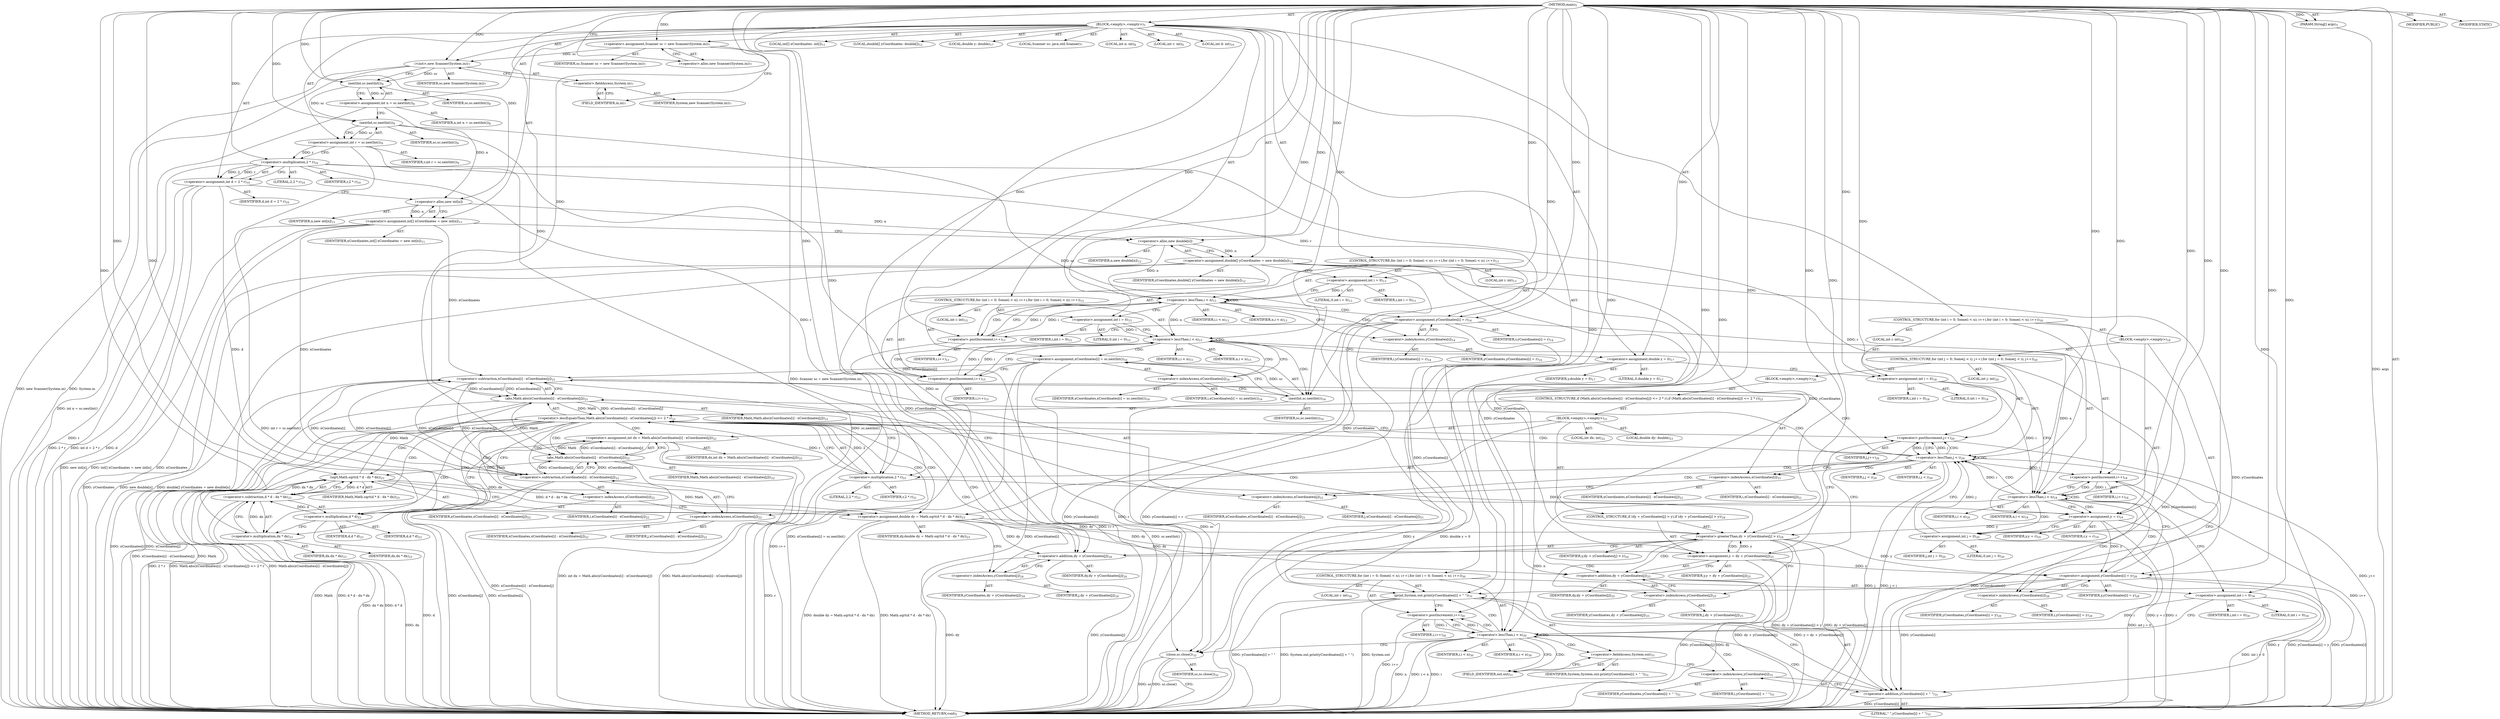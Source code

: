 digraph "main" {  
"19" [label = <(METHOD,main)<SUB>5</SUB>> ]
"20" [label = <(PARAM,String[] args)<SUB>5</SUB>> ]
"21" [label = <(BLOCK,&lt;empty&gt;,&lt;empty&gt;)<SUB>5</SUB>> ]
"4" [label = <(LOCAL,Scanner sc: java.util.Scanner)<SUB>7</SUB>> ]
"22" [label = <(&lt;operator&gt;.assignment,Scanner sc = new Scanner(System.in))<SUB>7</SUB>> ]
"23" [label = <(IDENTIFIER,sc,Scanner sc = new Scanner(System.in))<SUB>7</SUB>> ]
"24" [label = <(&lt;operator&gt;.alloc,new Scanner(System.in))<SUB>7</SUB>> ]
"25" [label = <(&lt;init&gt;,new Scanner(System.in))<SUB>7</SUB>> ]
"3" [label = <(IDENTIFIER,sc,new Scanner(System.in))<SUB>7</SUB>> ]
"26" [label = <(&lt;operator&gt;.fieldAccess,System.in)<SUB>7</SUB>> ]
"27" [label = <(IDENTIFIER,System,new Scanner(System.in))<SUB>7</SUB>> ]
"28" [label = <(FIELD_IDENTIFIER,in,in)<SUB>7</SUB>> ]
"29" [label = <(LOCAL,int n: int)<SUB>8</SUB>> ]
"30" [label = <(&lt;operator&gt;.assignment,int n = sc.nextInt())<SUB>8</SUB>> ]
"31" [label = <(IDENTIFIER,n,int n = sc.nextInt())<SUB>8</SUB>> ]
"32" [label = <(nextInt,sc.nextInt())<SUB>8</SUB>> ]
"33" [label = <(IDENTIFIER,sc,sc.nextInt())<SUB>8</SUB>> ]
"34" [label = <(LOCAL,int r: int)<SUB>9</SUB>> ]
"35" [label = <(&lt;operator&gt;.assignment,int r = sc.nextInt())<SUB>9</SUB>> ]
"36" [label = <(IDENTIFIER,r,int r = sc.nextInt())<SUB>9</SUB>> ]
"37" [label = <(nextInt,sc.nextInt())<SUB>9</SUB>> ]
"38" [label = <(IDENTIFIER,sc,sc.nextInt())<SUB>9</SUB>> ]
"39" [label = <(LOCAL,int d: int)<SUB>10</SUB>> ]
"40" [label = <(&lt;operator&gt;.assignment,int d = 2 * r)<SUB>10</SUB>> ]
"41" [label = <(IDENTIFIER,d,int d = 2 * r)<SUB>10</SUB>> ]
"42" [label = <(&lt;operator&gt;.multiplication,2 * r)<SUB>10</SUB>> ]
"43" [label = <(LITERAL,2,2 * r)<SUB>10</SUB>> ]
"44" [label = <(IDENTIFIER,r,2 * r)<SUB>10</SUB>> ]
"45" [label = <(LOCAL,int[] xCoordinates: int[])<SUB>11</SUB>> ]
"46" [label = <(&lt;operator&gt;.assignment,int[] xCoordinates = new int[n])<SUB>11</SUB>> ]
"47" [label = <(IDENTIFIER,xCoordinates,int[] xCoordinates = new int[n])<SUB>11</SUB>> ]
"48" [label = <(&lt;operator&gt;.alloc,new int[n])> ]
"49" [label = <(IDENTIFIER,n,new int[n])<SUB>11</SUB>> ]
"50" [label = <(LOCAL,double[] yCoordinates: double[])<SUB>12</SUB>> ]
"51" [label = <(&lt;operator&gt;.assignment,double[] yCoordinates = new double[n])<SUB>12</SUB>> ]
"52" [label = <(IDENTIFIER,yCoordinates,double[] yCoordinates = new double[n])<SUB>12</SUB>> ]
"53" [label = <(&lt;operator&gt;.alloc,new double[n])> ]
"54" [label = <(IDENTIFIER,n,new double[n])<SUB>12</SUB>> ]
"55" [label = <(CONTROL_STRUCTURE,for (int i = 0; Some(i &lt; n); i++),for (int i = 0; Some(i &lt; n); i++))<SUB>13</SUB>> ]
"56" [label = <(LOCAL,int i: int)<SUB>13</SUB>> ]
"57" [label = <(&lt;operator&gt;.assignment,int i = 0)<SUB>13</SUB>> ]
"58" [label = <(IDENTIFIER,i,int i = 0)<SUB>13</SUB>> ]
"59" [label = <(LITERAL,0,int i = 0)<SUB>13</SUB>> ]
"60" [label = <(&lt;operator&gt;.lessThan,i &lt; n)<SUB>13</SUB>> ]
"61" [label = <(IDENTIFIER,i,i &lt; n)<SUB>13</SUB>> ]
"62" [label = <(IDENTIFIER,n,i &lt; n)<SUB>13</SUB>> ]
"63" [label = <(&lt;operator&gt;.postIncrement,i++)<SUB>13</SUB>> ]
"64" [label = <(IDENTIFIER,i,i++)<SUB>13</SUB>> ]
"65" [label = <(&lt;operator&gt;.assignment,yCoordinates[i] = r)<SUB>14</SUB>> ]
"66" [label = <(&lt;operator&gt;.indexAccess,yCoordinates[i])<SUB>14</SUB>> ]
"67" [label = <(IDENTIFIER,yCoordinates,yCoordinates[i] = r)<SUB>14</SUB>> ]
"68" [label = <(IDENTIFIER,i,yCoordinates[i] = r)<SUB>14</SUB>> ]
"69" [label = <(IDENTIFIER,r,yCoordinates[i] = r)<SUB>14</SUB>> ]
"70" [label = <(CONTROL_STRUCTURE,for (int i = 0; Some(i &lt; n); i++),for (int i = 0; Some(i &lt; n); i++))<SUB>15</SUB>> ]
"71" [label = <(LOCAL,int i: int)<SUB>15</SUB>> ]
"72" [label = <(&lt;operator&gt;.assignment,int i = 0)<SUB>15</SUB>> ]
"73" [label = <(IDENTIFIER,i,int i = 0)<SUB>15</SUB>> ]
"74" [label = <(LITERAL,0,int i = 0)<SUB>15</SUB>> ]
"75" [label = <(&lt;operator&gt;.lessThan,i &lt; n)<SUB>15</SUB>> ]
"76" [label = <(IDENTIFIER,i,i &lt; n)<SUB>15</SUB>> ]
"77" [label = <(IDENTIFIER,n,i &lt; n)<SUB>15</SUB>> ]
"78" [label = <(&lt;operator&gt;.postIncrement,i++)<SUB>15</SUB>> ]
"79" [label = <(IDENTIFIER,i,i++)<SUB>15</SUB>> ]
"80" [label = <(&lt;operator&gt;.assignment,xCoordinates[i] = sc.nextInt())<SUB>16</SUB>> ]
"81" [label = <(&lt;operator&gt;.indexAccess,xCoordinates[i])<SUB>16</SUB>> ]
"82" [label = <(IDENTIFIER,xCoordinates,xCoordinates[i] = sc.nextInt())<SUB>16</SUB>> ]
"83" [label = <(IDENTIFIER,i,xCoordinates[i] = sc.nextInt())<SUB>16</SUB>> ]
"84" [label = <(nextInt,sc.nextInt())<SUB>16</SUB>> ]
"85" [label = <(IDENTIFIER,sc,sc.nextInt())<SUB>16</SUB>> ]
"86" [label = <(LOCAL,double y: double)<SUB>17</SUB>> ]
"87" [label = <(&lt;operator&gt;.assignment,double y = 0)<SUB>17</SUB>> ]
"88" [label = <(IDENTIFIER,y,double y = 0)<SUB>17</SUB>> ]
"89" [label = <(LITERAL,0,double y = 0)<SUB>17</SUB>> ]
"90" [label = <(CONTROL_STRUCTURE,for (int i = 0; Some(i &lt; n); i++),for (int i = 0; Some(i &lt; n); i++))<SUB>18</SUB>> ]
"91" [label = <(LOCAL,int i: int)<SUB>18</SUB>> ]
"92" [label = <(&lt;operator&gt;.assignment,int i = 0)<SUB>18</SUB>> ]
"93" [label = <(IDENTIFIER,i,int i = 0)<SUB>18</SUB>> ]
"94" [label = <(LITERAL,0,int i = 0)<SUB>18</SUB>> ]
"95" [label = <(&lt;operator&gt;.lessThan,i &lt; n)<SUB>18</SUB>> ]
"96" [label = <(IDENTIFIER,i,i &lt; n)<SUB>18</SUB>> ]
"97" [label = <(IDENTIFIER,n,i &lt; n)<SUB>18</SUB>> ]
"98" [label = <(&lt;operator&gt;.postIncrement,i++)<SUB>18</SUB>> ]
"99" [label = <(IDENTIFIER,i,i++)<SUB>18</SUB>> ]
"100" [label = <(BLOCK,&lt;empty&gt;,&lt;empty&gt;)<SUB>18</SUB>> ]
"101" [label = <(&lt;operator&gt;.assignment,y = r)<SUB>19</SUB>> ]
"102" [label = <(IDENTIFIER,y,y = r)<SUB>19</SUB>> ]
"103" [label = <(IDENTIFIER,r,y = r)<SUB>19</SUB>> ]
"104" [label = <(CONTROL_STRUCTURE,for (int j = 0; Some(j &lt; i); j++),for (int j = 0; Some(j &lt; i); j++))<SUB>20</SUB>> ]
"105" [label = <(LOCAL,int j: int)<SUB>20</SUB>> ]
"106" [label = <(&lt;operator&gt;.assignment,int j = 0)<SUB>20</SUB>> ]
"107" [label = <(IDENTIFIER,j,int j = 0)<SUB>20</SUB>> ]
"108" [label = <(LITERAL,0,int j = 0)<SUB>20</SUB>> ]
"109" [label = <(&lt;operator&gt;.lessThan,j &lt; i)<SUB>20</SUB>> ]
"110" [label = <(IDENTIFIER,j,j &lt; i)<SUB>20</SUB>> ]
"111" [label = <(IDENTIFIER,i,j &lt; i)<SUB>20</SUB>> ]
"112" [label = <(&lt;operator&gt;.postIncrement,j++)<SUB>20</SUB>> ]
"113" [label = <(IDENTIFIER,j,j++)<SUB>20</SUB>> ]
"114" [label = <(BLOCK,&lt;empty&gt;,&lt;empty&gt;)<SUB>20</SUB>> ]
"115" [label = <(CONTROL_STRUCTURE,if (Math.abs(xCoordinates[i] - xCoordinates[j]) &lt;= 2 * r),if (Math.abs(xCoordinates[i] - xCoordinates[j]) &lt;= 2 * r))<SUB>21</SUB>> ]
"116" [label = <(&lt;operator&gt;.lessEqualsThan,Math.abs(xCoordinates[i] - xCoordinates[j]) &lt;= 2 * r)<SUB>21</SUB>> ]
"117" [label = <(abs,Math.abs(xCoordinates[i] - xCoordinates[j]))<SUB>21</SUB>> ]
"118" [label = <(IDENTIFIER,Math,Math.abs(xCoordinates[i] - xCoordinates[j]))<SUB>21</SUB>> ]
"119" [label = <(&lt;operator&gt;.subtraction,xCoordinates[i] - xCoordinates[j])<SUB>21</SUB>> ]
"120" [label = <(&lt;operator&gt;.indexAccess,xCoordinates[i])<SUB>21</SUB>> ]
"121" [label = <(IDENTIFIER,xCoordinates,xCoordinates[i] - xCoordinates[j])<SUB>21</SUB>> ]
"122" [label = <(IDENTIFIER,i,xCoordinates[i] - xCoordinates[j])<SUB>21</SUB>> ]
"123" [label = <(&lt;operator&gt;.indexAccess,xCoordinates[j])<SUB>21</SUB>> ]
"124" [label = <(IDENTIFIER,xCoordinates,xCoordinates[i] - xCoordinates[j])<SUB>21</SUB>> ]
"125" [label = <(IDENTIFIER,j,xCoordinates[i] - xCoordinates[j])<SUB>21</SUB>> ]
"126" [label = <(&lt;operator&gt;.multiplication,2 * r)<SUB>21</SUB>> ]
"127" [label = <(LITERAL,2,2 * r)<SUB>21</SUB>> ]
"128" [label = <(IDENTIFIER,r,2 * r)<SUB>21</SUB>> ]
"129" [label = <(BLOCK,&lt;empty&gt;,&lt;empty&gt;)<SUB>21</SUB>> ]
"130" [label = <(LOCAL,int dx: int)<SUB>22</SUB>> ]
"131" [label = <(&lt;operator&gt;.assignment,int dx = Math.abs(xCoordinates[i] - xCoordinates[j]))<SUB>22</SUB>> ]
"132" [label = <(IDENTIFIER,dx,int dx = Math.abs(xCoordinates[i] - xCoordinates[j]))<SUB>22</SUB>> ]
"133" [label = <(abs,Math.abs(xCoordinates[i] - xCoordinates[j]))<SUB>22</SUB>> ]
"134" [label = <(IDENTIFIER,Math,Math.abs(xCoordinates[i] - xCoordinates[j]))<SUB>22</SUB>> ]
"135" [label = <(&lt;operator&gt;.subtraction,xCoordinates[i] - xCoordinates[j])<SUB>22</SUB>> ]
"136" [label = <(&lt;operator&gt;.indexAccess,xCoordinates[i])<SUB>22</SUB>> ]
"137" [label = <(IDENTIFIER,xCoordinates,xCoordinates[i] - xCoordinates[j])<SUB>22</SUB>> ]
"138" [label = <(IDENTIFIER,i,xCoordinates[i] - xCoordinates[j])<SUB>22</SUB>> ]
"139" [label = <(&lt;operator&gt;.indexAccess,xCoordinates[j])<SUB>22</SUB>> ]
"140" [label = <(IDENTIFIER,xCoordinates,xCoordinates[i] - xCoordinates[j])<SUB>22</SUB>> ]
"141" [label = <(IDENTIFIER,j,xCoordinates[i] - xCoordinates[j])<SUB>22</SUB>> ]
"142" [label = <(LOCAL,double dy: double)<SUB>23</SUB>> ]
"143" [label = <(&lt;operator&gt;.assignment,double dy = Math.sqrt(d * d - dx * dx))<SUB>23</SUB>> ]
"144" [label = <(IDENTIFIER,dy,double dy = Math.sqrt(d * d - dx * dx))<SUB>23</SUB>> ]
"145" [label = <(sqrt,Math.sqrt(d * d - dx * dx))<SUB>23</SUB>> ]
"146" [label = <(IDENTIFIER,Math,Math.sqrt(d * d - dx * dx))<SUB>23</SUB>> ]
"147" [label = <(&lt;operator&gt;.subtraction,d * d - dx * dx)<SUB>23</SUB>> ]
"148" [label = <(&lt;operator&gt;.multiplication,d * d)<SUB>23</SUB>> ]
"149" [label = <(IDENTIFIER,d,d * d)<SUB>23</SUB>> ]
"150" [label = <(IDENTIFIER,d,d * d)<SUB>23</SUB>> ]
"151" [label = <(&lt;operator&gt;.multiplication,dx * dx)<SUB>23</SUB>> ]
"152" [label = <(IDENTIFIER,dx,dx * dx)<SUB>23</SUB>> ]
"153" [label = <(IDENTIFIER,dx,dx * dx)<SUB>23</SUB>> ]
"154" [label = <(CONTROL_STRUCTURE,if (dy + yCoordinates[j] &gt; y),if (dy + yCoordinates[j] &gt; y))<SUB>24</SUB>> ]
"155" [label = <(&lt;operator&gt;.greaterThan,dy + yCoordinates[j] &gt; y)<SUB>24</SUB>> ]
"156" [label = <(&lt;operator&gt;.addition,dy + yCoordinates[j])<SUB>24</SUB>> ]
"157" [label = <(IDENTIFIER,dy,dy + yCoordinates[j])<SUB>24</SUB>> ]
"158" [label = <(&lt;operator&gt;.indexAccess,yCoordinates[j])<SUB>24</SUB>> ]
"159" [label = <(IDENTIFIER,yCoordinates,dy + yCoordinates[j])<SUB>24</SUB>> ]
"160" [label = <(IDENTIFIER,j,dy + yCoordinates[j])<SUB>24</SUB>> ]
"161" [label = <(IDENTIFIER,y,dy + yCoordinates[j] &gt; y)<SUB>24</SUB>> ]
"162" [label = <(&lt;operator&gt;.assignment,y = dy + yCoordinates[j])<SUB>25</SUB>> ]
"163" [label = <(IDENTIFIER,y,y = dy + yCoordinates[j])<SUB>25</SUB>> ]
"164" [label = <(&lt;operator&gt;.addition,dy + yCoordinates[j])<SUB>25</SUB>> ]
"165" [label = <(IDENTIFIER,dy,dy + yCoordinates[j])<SUB>25</SUB>> ]
"166" [label = <(&lt;operator&gt;.indexAccess,yCoordinates[j])<SUB>25</SUB>> ]
"167" [label = <(IDENTIFIER,yCoordinates,dy + yCoordinates[j])<SUB>25</SUB>> ]
"168" [label = <(IDENTIFIER,j,dy + yCoordinates[j])<SUB>25</SUB>> ]
"169" [label = <(&lt;operator&gt;.assignment,yCoordinates[i] = y)<SUB>28</SUB>> ]
"170" [label = <(&lt;operator&gt;.indexAccess,yCoordinates[i])<SUB>28</SUB>> ]
"171" [label = <(IDENTIFIER,yCoordinates,yCoordinates[i] = y)<SUB>28</SUB>> ]
"172" [label = <(IDENTIFIER,i,yCoordinates[i] = y)<SUB>28</SUB>> ]
"173" [label = <(IDENTIFIER,y,yCoordinates[i] = y)<SUB>28</SUB>> ]
"174" [label = <(CONTROL_STRUCTURE,for (int i = 0; Some(i &lt; n); i++),for (int i = 0; Some(i &lt; n); i++))<SUB>30</SUB>> ]
"175" [label = <(LOCAL,int i: int)<SUB>30</SUB>> ]
"176" [label = <(&lt;operator&gt;.assignment,int i = 0)<SUB>30</SUB>> ]
"177" [label = <(IDENTIFIER,i,int i = 0)<SUB>30</SUB>> ]
"178" [label = <(LITERAL,0,int i = 0)<SUB>30</SUB>> ]
"179" [label = <(&lt;operator&gt;.lessThan,i &lt; n)<SUB>30</SUB>> ]
"180" [label = <(IDENTIFIER,i,i &lt; n)<SUB>30</SUB>> ]
"181" [label = <(IDENTIFIER,n,i &lt; n)<SUB>30</SUB>> ]
"182" [label = <(&lt;operator&gt;.postIncrement,i++)<SUB>30</SUB>> ]
"183" [label = <(IDENTIFIER,i,i++)<SUB>30</SUB>> ]
"184" [label = <(print,System.out.print(yCoordinates[i] + &quot; &quot;))<SUB>31</SUB>> ]
"185" [label = <(&lt;operator&gt;.fieldAccess,System.out)<SUB>31</SUB>> ]
"186" [label = <(IDENTIFIER,System,System.out.print(yCoordinates[i] + &quot; &quot;))<SUB>31</SUB>> ]
"187" [label = <(FIELD_IDENTIFIER,out,out)<SUB>31</SUB>> ]
"188" [label = <(&lt;operator&gt;.addition,yCoordinates[i] + &quot; &quot;)<SUB>31</SUB>> ]
"189" [label = <(&lt;operator&gt;.indexAccess,yCoordinates[i])<SUB>31</SUB>> ]
"190" [label = <(IDENTIFIER,yCoordinates,yCoordinates[i] + &quot; &quot;)<SUB>31</SUB>> ]
"191" [label = <(IDENTIFIER,i,yCoordinates[i] + &quot; &quot;)<SUB>31</SUB>> ]
"192" [label = <(LITERAL,&quot; &quot;,yCoordinates[i] + &quot; &quot;)<SUB>31</SUB>> ]
"193" [label = <(close,sc.close())<SUB>32</SUB>> ]
"194" [label = <(IDENTIFIER,sc,sc.close())<SUB>32</SUB>> ]
"195" [label = <(MODIFIER,PUBLIC)> ]
"196" [label = <(MODIFIER,STATIC)> ]
"197" [label = <(METHOD_RETURN,void)<SUB>5</SUB>> ]
  "19" -> "20"  [ label = "AST: "] 
  "19" -> "21"  [ label = "AST: "] 
  "19" -> "195"  [ label = "AST: "] 
  "19" -> "196"  [ label = "AST: "] 
  "19" -> "197"  [ label = "AST: "] 
  "21" -> "4"  [ label = "AST: "] 
  "21" -> "22"  [ label = "AST: "] 
  "21" -> "25"  [ label = "AST: "] 
  "21" -> "29"  [ label = "AST: "] 
  "21" -> "30"  [ label = "AST: "] 
  "21" -> "34"  [ label = "AST: "] 
  "21" -> "35"  [ label = "AST: "] 
  "21" -> "39"  [ label = "AST: "] 
  "21" -> "40"  [ label = "AST: "] 
  "21" -> "45"  [ label = "AST: "] 
  "21" -> "46"  [ label = "AST: "] 
  "21" -> "50"  [ label = "AST: "] 
  "21" -> "51"  [ label = "AST: "] 
  "21" -> "55"  [ label = "AST: "] 
  "21" -> "70"  [ label = "AST: "] 
  "21" -> "86"  [ label = "AST: "] 
  "21" -> "87"  [ label = "AST: "] 
  "21" -> "90"  [ label = "AST: "] 
  "21" -> "174"  [ label = "AST: "] 
  "21" -> "193"  [ label = "AST: "] 
  "22" -> "23"  [ label = "AST: "] 
  "22" -> "24"  [ label = "AST: "] 
  "25" -> "3"  [ label = "AST: "] 
  "25" -> "26"  [ label = "AST: "] 
  "26" -> "27"  [ label = "AST: "] 
  "26" -> "28"  [ label = "AST: "] 
  "30" -> "31"  [ label = "AST: "] 
  "30" -> "32"  [ label = "AST: "] 
  "32" -> "33"  [ label = "AST: "] 
  "35" -> "36"  [ label = "AST: "] 
  "35" -> "37"  [ label = "AST: "] 
  "37" -> "38"  [ label = "AST: "] 
  "40" -> "41"  [ label = "AST: "] 
  "40" -> "42"  [ label = "AST: "] 
  "42" -> "43"  [ label = "AST: "] 
  "42" -> "44"  [ label = "AST: "] 
  "46" -> "47"  [ label = "AST: "] 
  "46" -> "48"  [ label = "AST: "] 
  "48" -> "49"  [ label = "AST: "] 
  "51" -> "52"  [ label = "AST: "] 
  "51" -> "53"  [ label = "AST: "] 
  "53" -> "54"  [ label = "AST: "] 
  "55" -> "56"  [ label = "AST: "] 
  "55" -> "57"  [ label = "AST: "] 
  "55" -> "60"  [ label = "AST: "] 
  "55" -> "63"  [ label = "AST: "] 
  "55" -> "65"  [ label = "AST: "] 
  "57" -> "58"  [ label = "AST: "] 
  "57" -> "59"  [ label = "AST: "] 
  "60" -> "61"  [ label = "AST: "] 
  "60" -> "62"  [ label = "AST: "] 
  "63" -> "64"  [ label = "AST: "] 
  "65" -> "66"  [ label = "AST: "] 
  "65" -> "69"  [ label = "AST: "] 
  "66" -> "67"  [ label = "AST: "] 
  "66" -> "68"  [ label = "AST: "] 
  "70" -> "71"  [ label = "AST: "] 
  "70" -> "72"  [ label = "AST: "] 
  "70" -> "75"  [ label = "AST: "] 
  "70" -> "78"  [ label = "AST: "] 
  "70" -> "80"  [ label = "AST: "] 
  "72" -> "73"  [ label = "AST: "] 
  "72" -> "74"  [ label = "AST: "] 
  "75" -> "76"  [ label = "AST: "] 
  "75" -> "77"  [ label = "AST: "] 
  "78" -> "79"  [ label = "AST: "] 
  "80" -> "81"  [ label = "AST: "] 
  "80" -> "84"  [ label = "AST: "] 
  "81" -> "82"  [ label = "AST: "] 
  "81" -> "83"  [ label = "AST: "] 
  "84" -> "85"  [ label = "AST: "] 
  "87" -> "88"  [ label = "AST: "] 
  "87" -> "89"  [ label = "AST: "] 
  "90" -> "91"  [ label = "AST: "] 
  "90" -> "92"  [ label = "AST: "] 
  "90" -> "95"  [ label = "AST: "] 
  "90" -> "98"  [ label = "AST: "] 
  "90" -> "100"  [ label = "AST: "] 
  "92" -> "93"  [ label = "AST: "] 
  "92" -> "94"  [ label = "AST: "] 
  "95" -> "96"  [ label = "AST: "] 
  "95" -> "97"  [ label = "AST: "] 
  "98" -> "99"  [ label = "AST: "] 
  "100" -> "101"  [ label = "AST: "] 
  "100" -> "104"  [ label = "AST: "] 
  "100" -> "169"  [ label = "AST: "] 
  "101" -> "102"  [ label = "AST: "] 
  "101" -> "103"  [ label = "AST: "] 
  "104" -> "105"  [ label = "AST: "] 
  "104" -> "106"  [ label = "AST: "] 
  "104" -> "109"  [ label = "AST: "] 
  "104" -> "112"  [ label = "AST: "] 
  "104" -> "114"  [ label = "AST: "] 
  "106" -> "107"  [ label = "AST: "] 
  "106" -> "108"  [ label = "AST: "] 
  "109" -> "110"  [ label = "AST: "] 
  "109" -> "111"  [ label = "AST: "] 
  "112" -> "113"  [ label = "AST: "] 
  "114" -> "115"  [ label = "AST: "] 
  "115" -> "116"  [ label = "AST: "] 
  "115" -> "129"  [ label = "AST: "] 
  "116" -> "117"  [ label = "AST: "] 
  "116" -> "126"  [ label = "AST: "] 
  "117" -> "118"  [ label = "AST: "] 
  "117" -> "119"  [ label = "AST: "] 
  "119" -> "120"  [ label = "AST: "] 
  "119" -> "123"  [ label = "AST: "] 
  "120" -> "121"  [ label = "AST: "] 
  "120" -> "122"  [ label = "AST: "] 
  "123" -> "124"  [ label = "AST: "] 
  "123" -> "125"  [ label = "AST: "] 
  "126" -> "127"  [ label = "AST: "] 
  "126" -> "128"  [ label = "AST: "] 
  "129" -> "130"  [ label = "AST: "] 
  "129" -> "131"  [ label = "AST: "] 
  "129" -> "142"  [ label = "AST: "] 
  "129" -> "143"  [ label = "AST: "] 
  "129" -> "154"  [ label = "AST: "] 
  "131" -> "132"  [ label = "AST: "] 
  "131" -> "133"  [ label = "AST: "] 
  "133" -> "134"  [ label = "AST: "] 
  "133" -> "135"  [ label = "AST: "] 
  "135" -> "136"  [ label = "AST: "] 
  "135" -> "139"  [ label = "AST: "] 
  "136" -> "137"  [ label = "AST: "] 
  "136" -> "138"  [ label = "AST: "] 
  "139" -> "140"  [ label = "AST: "] 
  "139" -> "141"  [ label = "AST: "] 
  "143" -> "144"  [ label = "AST: "] 
  "143" -> "145"  [ label = "AST: "] 
  "145" -> "146"  [ label = "AST: "] 
  "145" -> "147"  [ label = "AST: "] 
  "147" -> "148"  [ label = "AST: "] 
  "147" -> "151"  [ label = "AST: "] 
  "148" -> "149"  [ label = "AST: "] 
  "148" -> "150"  [ label = "AST: "] 
  "151" -> "152"  [ label = "AST: "] 
  "151" -> "153"  [ label = "AST: "] 
  "154" -> "155"  [ label = "AST: "] 
  "154" -> "162"  [ label = "AST: "] 
  "155" -> "156"  [ label = "AST: "] 
  "155" -> "161"  [ label = "AST: "] 
  "156" -> "157"  [ label = "AST: "] 
  "156" -> "158"  [ label = "AST: "] 
  "158" -> "159"  [ label = "AST: "] 
  "158" -> "160"  [ label = "AST: "] 
  "162" -> "163"  [ label = "AST: "] 
  "162" -> "164"  [ label = "AST: "] 
  "164" -> "165"  [ label = "AST: "] 
  "164" -> "166"  [ label = "AST: "] 
  "166" -> "167"  [ label = "AST: "] 
  "166" -> "168"  [ label = "AST: "] 
  "169" -> "170"  [ label = "AST: "] 
  "169" -> "173"  [ label = "AST: "] 
  "170" -> "171"  [ label = "AST: "] 
  "170" -> "172"  [ label = "AST: "] 
  "174" -> "175"  [ label = "AST: "] 
  "174" -> "176"  [ label = "AST: "] 
  "174" -> "179"  [ label = "AST: "] 
  "174" -> "182"  [ label = "AST: "] 
  "174" -> "184"  [ label = "AST: "] 
  "176" -> "177"  [ label = "AST: "] 
  "176" -> "178"  [ label = "AST: "] 
  "179" -> "180"  [ label = "AST: "] 
  "179" -> "181"  [ label = "AST: "] 
  "182" -> "183"  [ label = "AST: "] 
  "184" -> "185"  [ label = "AST: "] 
  "184" -> "188"  [ label = "AST: "] 
  "185" -> "186"  [ label = "AST: "] 
  "185" -> "187"  [ label = "AST: "] 
  "188" -> "189"  [ label = "AST: "] 
  "188" -> "192"  [ label = "AST: "] 
  "189" -> "190"  [ label = "AST: "] 
  "189" -> "191"  [ label = "AST: "] 
  "193" -> "194"  [ label = "AST: "] 
  "22" -> "28"  [ label = "CFG: "] 
  "25" -> "32"  [ label = "CFG: "] 
  "30" -> "37"  [ label = "CFG: "] 
  "35" -> "42"  [ label = "CFG: "] 
  "40" -> "48"  [ label = "CFG: "] 
  "46" -> "53"  [ label = "CFG: "] 
  "51" -> "57"  [ label = "CFG: "] 
  "87" -> "92"  [ label = "CFG: "] 
  "193" -> "197"  [ label = "CFG: "] 
  "24" -> "22"  [ label = "CFG: "] 
  "26" -> "25"  [ label = "CFG: "] 
  "32" -> "30"  [ label = "CFG: "] 
  "37" -> "35"  [ label = "CFG: "] 
  "42" -> "40"  [ label = "CFG: "] 
  "48" -> "46"  [ label = "CFG: "] 
  "53" -> "51"  [ label = "CFG: "] 
  "57" -> "60"  [ label = "CFG: "] 
  "60" -> "66"  [ label = "CFG: "] 
  "60" -> "72"  [ label = "CFG: "] 
  "63" -> "60"  [ label = "CFG: "] 
  "65" -> "63"  [ label = "CFG: "] 
  "72" -> "75"  [ label = "CFG: "] 
  "75" -> "81"  [ label = "CFG: "] 
  "75" -> "87"  [ label = "CFG: "] 
  "78" -> "75"  [ label = "CFG: "] 
  "80" -> "78"  [ label = "CFG: "] 
  "92" -> "95"  [ label = "CFG: "] 
  "95" -> "101"  [ label = "CFG: "] 
  "95" -> "176"  [ label = "CFG: "] 
  "98" -> "95"  [ label = "CFG: "] 
  "176" -> "179"  [ label = "CFG: "] 
  "179" -> "187"  [ label = "CFG: "] 
  "179" -> "193"  [ label = "CFG: "] 
  "182" -> "179"  [ label = "CFG: "] 
  "184" -> "182"  [ label = "CFG: "] 
  "28" -> "26"  [ label = "CFG: "] 
  "66" -> "65"  [ label = "CFG: "] 
  "81" -> "84"  [ label = "CFG: "] 
  "84" -> "80"  [ label = "CFG: "] 
  "101" -> "106"  [ label = "CFG: "] 
  "169" -> "98"  [ label = "CFG: "] 
  "185" -> "189"  [ label = "CFG: "] 
  "188" -> "184"  [ label = "CFG: "] 
  "106" -> "109"  [ label = "CFG: "] 
  "109" -> "120"  [ label = "CFG: "] 
  "109" -> "170"  [ label = "CFG: "] 
  "112" -> "109"  [ label = "CFG: "] 
  "170" -> "169"  [ label = "CFG: "] 
  "187" -> "185"  [ label = "CFG: "] 
  "189" -> "188"  [ label = "CFG: "] 
  "116" -> "136"  [ label = "CFG: "] 
  "116" -> "112"  [ label = "CFG: "] 
  "117" -> "126"  [ label = "CFG: "] 
  "126" -> "116"  [ label = "CFG: "] 
  "131" -> "148"  [ label = "CFG: "] 
  "143" -> "158"  [ label = "CFG: "] 
  "119" -> "117"  [ label = "CFG: "] 
  "133" -> "131"  [ label = "CFG: "] 
  "145" -> "143"  [ label = "CFG: "] 
  "155" -> "166"  [ label = "CFG: "] 
  "155" -> "112"  [ label = "CFG: "] 
  "162" -> "112"  [ label = "CFG: "] 
  "120" -> "123"  [ label = "CFG: "] 
  "123" -> "119"  [ label = "CFG: "] 
  "135" -> "133"  [ label = "CFG: "] 
  "147" -> "145"  [ label = "CFG: "] 
  "156" -> "155"  [ label = "CFG: "] 
  "164" -> "162"  [ label = "CFG: "] 
  "136" -> "139"  [ label = "CFG: "] 
  "139" -> "135"  [ label = "CFG: "] 
  "148" -> "151"  [ label = "CFG: "] 
  "151" -> "147"  [ label = "CFG: "] 
  "158" -> "156"  [ label = "CFG: "] 
  "166" -> "164"  [ label = "CFG: "] 
  "19" -> "24"  [ label = "CFG: "] 
  "20" -> "197"  [ label = "DDG: args"] 
  "22" -> "197"  [ label = "DDG: Scanner sc = new Scanner(System.in)"] 
  "25" -> "197"  [ label = "DDG: System.in"] 
  "25" -> "197"  [ label = "DDG: new Scanner(System.in)"] 
  "30" -> "197"  [ label = "DDG: int n = sc.nextInt()"] 
  "35" -> "197"  [ label = "DDG: sc.nextInt()"] 
  "35" -> "197"  [ label = "DDG: int r = sc.nextInt()"] 
  "40" -> "197"  [ label = "DDG: d"] 
  "42" -> "197"  [ label = "DDG: r"] 
  "40" -> "197"  [ label = "DDG: 2 * r"] 
  "40" -> "197"  [ label = "DDG: int d = 2 * r"] 
  "46" -> "197"  [ label = "DDG: xCoordinates"] 
  "46" -> "197"  [ label = "DDG: new int[n]"] 
  "46" -> "197"  [ label = "DDG: int[] xCoordinates = new int[n]"] 
  "51" -> "197"  [ label = "DDG: yCoordinates"] 
  "51" -> "197"  [ label = "DDG: new double[n]"] 
  "51" -> "197"  [ label = "DDG: double[] yCoordinates = new double[n]"] 
  "87" -> "197"  [ label = "DDG: y"] 
  "87" -> "197"  [ label = "DDG: double y = 0"] 
  "176" -> "197"  [ label = "DDG: int i = 0"] 
  "179" -> "197"  [ label = "DDG: i"] 
  "179" -> "197"  [ label = "DDG: n"] 
  "179" -> "197"  [ label = "DDG: i &lt; n"] 
  "193" -> "197"  [ label = "DDG: sc"] 
  "193" -> "197"  [ label = "DDG: sc.close()"] 
  "184" -> "197"  [ label = "DDG: System.out"] 
  "188" -> "197"  [ label = "DDG: yCoordinates[i]"] 
  "184" -> "197"  [ label = "DDG: yCoordinates[i] + &quot; &quot;"] 
  "184" -> "197"  [ label = "DDG: System.out.print(yCoordinates[i] + &quot; &quot;)"] 
  "182" -> "197"  [ label = "DDG: i++"] 
  "101" -> "197"  [ label = "DDG: r"] 
  "101" -> "197"  [ label = "DDG: y = r"] 
  "106" -> "197"  [ label = "DDG: int j = 0"] 
  "109" -> "197"  [ label = "DDG: j"] 
  "109" -> "197"  [ label = "DDG: j &lt; i"] 
  "169" -> "197"  [ label = "DDG: yCoordinates[i]"] 
  "169" -> "197"  [ label = "DDG: y"] 
  "169" -> "197"  [ label = "DDG: yCoordinates[i] = y"] 
  "98" -> "197"  [ label = "DDG: i++"] 
  "117" -> "197"  [ label = "DDG: Math"] 
  "119" -> "197"  [ label = "DDG: xCoordinates[i]"] 
  "119" -> "197"  [ label = "DDG: xCoordinates[j]"] 
  "117" -> "197"  [ label = "DDG: xCoordinates[i] - xCoordinates[j]"] 
  "116" -> "197"  [ label = "DDG: Math.abs(xCoordinates[i] - xCoordinates[j])"] 
  "126" -> "197"  [ label = "DDG: r"] 
  "116" -> "197"  [ label = "DDG: 2 * r"] 
  "116" -> "197"  [ label = "DDG: Math.abs(xCoordinates[i] - xCoordinates[j]) &lt;= 2 * r"] 
  "135" -> "197"  [ label = "DDG: xCoordinates[i]"] 
  "135" -> "197"  [ label = "DDG: xCoordinates[j]"] 
  "133" -> "197"  [ label = "DDG: xCoordinates[i] - xCoordinates[j]"] 
  "131" -> "197"  [ label = "DDG: Math.abs(xCoordinates[i] - xCoordinates[j])"] 
  "131" -> "197"  [ label = "DDG: int dx = Math.abs(xCoordinates[i] - xCoordinates[j])"] 
  "145" -> "197"  [ label = "DDG: Math"] 
  "148" -> "197"  [ label = "DDG: d"] 
  "147" -> "197"  [ label = "DDG: d * d"] 
  "151" -> "197"  [ label = "DDG: dx"] 
  "147" -> "197"  [ label = "DDG: dx * dx"] 
  "145" -> "197"  [ label = "DDG: d * d - dx * dx"] 
  "143" -> "197"  [ label = "DDG: Math.sqrt(d * d - dx * dx)"] 
  "143" -> "197"  [ label = "DDG: double dy = Math.sqrt(d * d - dx * dx)"] 
  "156" -> "197"  [ label = "DDG: dy"] 
  "156" -> "197"  [ label = "DDG: yCoordinates[j]"] 
  "155" -> "197"  [ label = "DDG: dy + yCoordinates[j]"] 
  "155" -> "197"  [ label = "DDG: dy + yCoordinates[j] &gt; y"] 
  "164" -> "197"  [ label = "DDG: dy"] 
  "164" -> "197"  [ label = "DDG: yCoordinates[j]"] 
  "162" -> "197"  [ label = "DDG: dy + yCoordinates[j]"] 
  "162" -> "197"  [ label = "DDG: y = dy + yCoordinates[j]"] 
  "112" -> "197"  [ label = "DDG: j++"] 
  "80" -> "197"  [ label = "DDG: xCoordinates[i]"] 
  "80" -> "197"  [ label = "DDG: sc.nextInt()"] 
  "80" -> "197"  [ label = "DDG: xCoordinates[i] = sc.nextInt()"] 
  "78" -> "197"  [ label = "DDG: i++"] 
  "65" -> "197"  [ label = "DDG: yCoordinates[i]"] 
  "65" -> "197"  [ label = "DDG: r"] 
  "65" -> "197"  [ label = "DDG: yCoordinates[i] = r"] 
  "63" -> "197"  [ label = "DDG: i++"] 
  "19" -> "20"  [ label = "DDG: "] 
  "19" -> "22"  [ label = "DDG: "] 
  "32" -> "30"  [ label = "DDG: sc"] 
  "37" -> "35"  [ label = "DDG: sc"] 
  "42" -> "40"  [ label = "DDG: 2"] 
  "42" -> "40"  [ label = "DDG: r"] 
  "48" -> "46"  [ label = "DDG: n"] 
  "53" -> "51"  [ label = "DDG: n"] 
  "19" -> "87"  [ label = "DDG: "] 
  "22" -> "25"  [ label = "DDG: sc"] 
  "19" -> "25"  [ label = "DDG: "] 
  "19" -> "57"  [ label = "DDG: "] 
  "42" -> "65"  [ label = "DDG: r"] 
  "19" -> "65"  [ label = "DDG: "] 
  "19" -> "72"  [ label = "DDG: "] 
  "84" -> "80"  [ label = "DDG: sc"] 
  "19" -> "92"  [ label = "DDG: "] 
  "19" -> "176"  [ label = "DDG: "] 
  "37" -> "193"  [ label = "DDG: sc"] 
  "84" -> "193"  [ label = "DDG: sc"] 
  "19" -> "193"  [ label = "DDG: "] 
  "25" -> "32"  [ label = "DDG: sc"] 
  "19" -> "32"  [ label = "DDG: "] 
  "32" -> "37"  [ label = "DDG: sc"] 
  "19" -> "37"  [ label = "DDG: "] 
  "19" -> "42"  [ label = "DDG: "] 
  "35" -> "42"  [ label = "DDG: r"] 
  "30" -> "48"  [ label = "DDG: n"] 
  "19" -> "48"  [ label = "DDG: "] 
  "48" -> "53"  [ label = "DDG: n"] 
  "19" -> "53"  [ label = "DDG: "] 
  "57" -> "60"  [ label = "DDG: i"] 
  "63" -> "60"  [ label = "DDG: i"] 
  "19" -> "60"  [ label = "DDG: "] 
  "53" -> "60"  [ label = "DDG: n"] 
  "60" -> "63"  [ label = "DDG: i"] 
  "19" -> "63"  [ label = "DDG: "] 
  "72" -> "75"  [ label = "DDG: i"] 
  "78" -> "75"  [ label = "DDG: i"] 
  "19" -> "75"  [ label = "DDG: "] 
  "60" -> "75"  [ label = "DDG: n"] 
  "75" -> "78"  [ label = "DDG: i"] 
  "19" -> "78"  [ label = "DDG: "] 
  "92" -> "95"  [ label = "DDG: i"] 
  "98" -> "95"  [ label = "DDG: i"] 
  "19" -> "95"  [ label = "DDG: "] 
  "75" -> "95"  [ label = "DDG: n"] 
  "109" -> "98"  [ label = "DDG: i"] 
  "19" -> "98"  [ label = "DDG: "] 
  "42" -> "101"  [ label = "DDG: r"] 
  "126" -> "101"  [ label = "DDG: r"] 
  "19" -> "101"  [ label = "DDG: "] 
  "101" -> "169"  [ label = "DDG: y"] 
  "155" -> "169"  [ label = "DDG: y"] 
  "162" -> "169"  [ label = "DDG: y"] 
  "19" -> "169"  [ label = "DDG: "] 
  "176" -> "179"  [ label = "DDG: i"] 
  "182" -> "179"  [ label = "DDG: i"] 
  "19" -> "179"  [ label = "DDG: "] 
  "95" -> "179"  [ label = "DDG: n"] 
  "179" -> "182"  [ label = "DDG: i"] 
  "19" -> "182"  [ label = "DDG: "] 
  "51" -> "184"  [ label = "DDG: yCoordinates"] 
  "169" -> "184"  [ label = "DDG: yCoordinates[i]"] 
  "65" -> "184"  [ label = "DDG: yCoordinates[i]"] 
  "19" -> "184"  [ label = "DDG: "] 
  "37" -> "84"  [ label = "DDG: sc"] 
  "19" -> "84"  [ label = "DDG: "] 
  "19" -> "106"  [ label = "DDG: "] 
  "51" -> "188"  [ label = "DDG: yCoordinates"] 
  "169" -> "188"  [ label = "DDG: yCoordinates[i]"] 
  "65" -> "188"  [ label = "DDG: yCoordinates[i]"] 
  "19" -> "188"  [ label = "DDG: "] 
  "106" -> "109"  [ label = "DDG: j"] 
  "112" -> "109"  [ label = "DDG: j"] 
  "19" -> "109"  [ label = "DDG: "] 
  "95" -> "109"  [ label = "DDG: i"] 
  "109" -> "112"  [ label = "DDG: j"] 
  "19" -> "112"  [ label = "DDG: "] 
  "117" -> "116"  [ label = "DDG: Math"] 
  "117" -> "116"  [ label = "DDG: xCoordinates[i] - xCoordinates[j]"] 
  "126" -> "116"  [ label = "DDG: 2"] 
  "126" -> "116"  [ label = "DDG: r"] 
  "133" -> "131"  [ label = "DDG: Math"] 
  "133" -> "131"  [ label = "DDG: xCoordinates[i] - xCoordinates[j]"] 
  "145" -> "143"  [ label = "DDG: Math"] 
  "145" -> "143"  [ label = "DDG: d * d - dx * dx"] 
  "145" -> "117"  [ label = "DDG: Math"] 
  "19" -> "117"  [ label = "DDG: "] 
  "119" -> "117"  [ label = "DDG: xCoordinates[i]"] 
  "119" -> "117"  [ label = "DDG: xCoordinates[j]"] 
  "19" -> "126"  [ label = "DDG: "] 
  "42" -> "126"  [ label = "DDG: r"] 
  "19" -> "162"  [ label = "DDG: "] 
  "143" -> "162"  [ label = "DDG: dy"] 
  "51" -> "162"  [ label = "DDG: yCoordinates"] 
  "46" -> "119"  [ label = "DDG: xCoordinates"] 
  "135" -> "119"  [ label = "DDG: xCoordinates[i]"] 
  "80" -> "119"  [ label = "DDG: xCoordinates[i]"] 
  "135" -> "119"  [ label = "DDG: xCoordinates[j]"] 
  "117" -> "133"  [ label = "DDG: Math"] 
  "19" -> "133"  [ label = "DDG: "] 
  "135" -> "133"  [ label = "DDG: xCoordinates[i]"] 
  "135" -> "133"  [ label = "DDG: xCoordinates[j]"] 
  "133" -> "145"  [ label = "DDG: Math"] 
  "19" -> "145"  [ label = "DDG: "] 
  "147" -> "145"  [ label = "DDG: d * d"] 
  "147" -> "145"  [ label = "DDG: dx * dx"] 
  "143" -> "155"  [ label = "DDG: dy"] 
  "19" -> "155"  [ label = "DDG: "] 
  "51" -> "155"  [ label = "DDG: yCoordinates"] 
  "101" -> "155"  [ label = "DDG: y"] 
  "162" -> "155"  [ label = "DDG: y"] 
  "46" -> "135"  [ label = "DDG: xCoordinates"] 
  "119" -> "135"  [ label = "DDG: xCoordinates[i]"] 
  "119" -> "135"  [ label = "DDG: xCoordinates[j]"] 
  "148" -> "147"  [ label = "DDG: d"] 
  "151" -> "147"  [ label = "DDG: dx"] 
  "143" -> "156"  [ label = "DDG: dy"] 
  "19" -> "156"  [ label = "DDG: "] 
  "51" -> "156"  [ label = "DDG: yCoordinates"] 
  "19" -> "164"  [ label = "DDG: "] 
  "143" -> "164"  [ label = "DDG: dy"] 
  "51" -> "164"  [ label = "DDG: yCoordinates"] 
  "40" -> "148"  [ label = "DDG: d"] 
  "19" -> "148"  [ label = "DDG: "] 
  "131" -> "151"  [ label = "DDG: dx"] 
  "19" -> "151"  [ label = "DDG: "] 
  "60" -> "60"  [ label = "CDG: "] 
  "60" -> "66"  [ label = "CDG: "] 
  "60" -> "65"  [ label = "CDG: "] 
  "60" -> "63"  [ label = "CDG: "] 
  "75" -> "75"  [ label = "CDG: "] 
  "75" -> "81"  [ label = "CDG: "] 
  "75" -> "84"  [ label = "CDG: "] 
  "75" -> "80"  [ label = "CDG: "] 
  "75" -> "78"  [ label = "CDG: "] 
  "95" -> "98"  [ label = "CDG: "] 
  "95" -> "169"  [ label = "CDG: "] 
  "95" -> "95"  [ label = "CDG: "] 
  "95" -> "170"  [ label = "CDG: "] 
  "95" -> "101"  [ label = "CDG: "] 
  "95" -> "106"  [ label = "CDG: "] 
  "95" -> "109"  [ label = "CDG: "] 
  "179" -> "188"  [ label = "CDG: "] 
  "179" -> "179"  [ label = "CDG: "] 
  "179" -> "185"  [ label = "CDG: "] 
  "179" -> "189"  [ label = "CDG: "] 
  "179" -> "187"  [ label = "CDG: "] 
  "179" -> "184"  [ label = "CDG: "] 
  "179" -> "182"  [ label = "CDG: "] 
  "109" -> "120"  [ label = "CDG: "] 
  "109" -> "119"  [ label = "CDG: "] 
  "109" -> "112"  [ label = "CDG: "] 
  "109" -> "116"  [ label = "CDG: "] 
  "109" -> "123"  [ label = "CDG: "] 
  "109" -> "126"  [ label = "CDG: "] 
  "109" -> "117"  [ label = "CDG: "] 
  "109" -> "109"  [ label = "CDG: "] 
  "116" -> "136"  [ label = "CDG: "] 
  "116" -> "145"  [ label = "CDG: "] 
  "116" -> "131"  [ label = "CDG: "] 
  "116" -> "151"  [ label = "CDG: "] 
  "116" -> "148"  [ label = "CDG: "] 
  "116" -> "155"  [ label = "CDG: "] 
  "116" -> "139"  [ label = "CDG: "] 
  "116" -> "158"  [ label = "CDG: "] 
  "116" -> "143"  [ label = "CDG: "] 
  "116" -> "147"  [ label = "CDG: "] 
  "116" -> "135"  [ label = "CDG: "] 
  "116" -> "156"  [ label = "CDG: "] 
  "116" -> "133"  [ label = "CDG: "] 
  "155" -> "162"  [ label = "CDG: "] 
  "155" -> "164"  [ label = "CDG: "] 
  "155" -> "166"  [ label = "CDG: "] 
}
